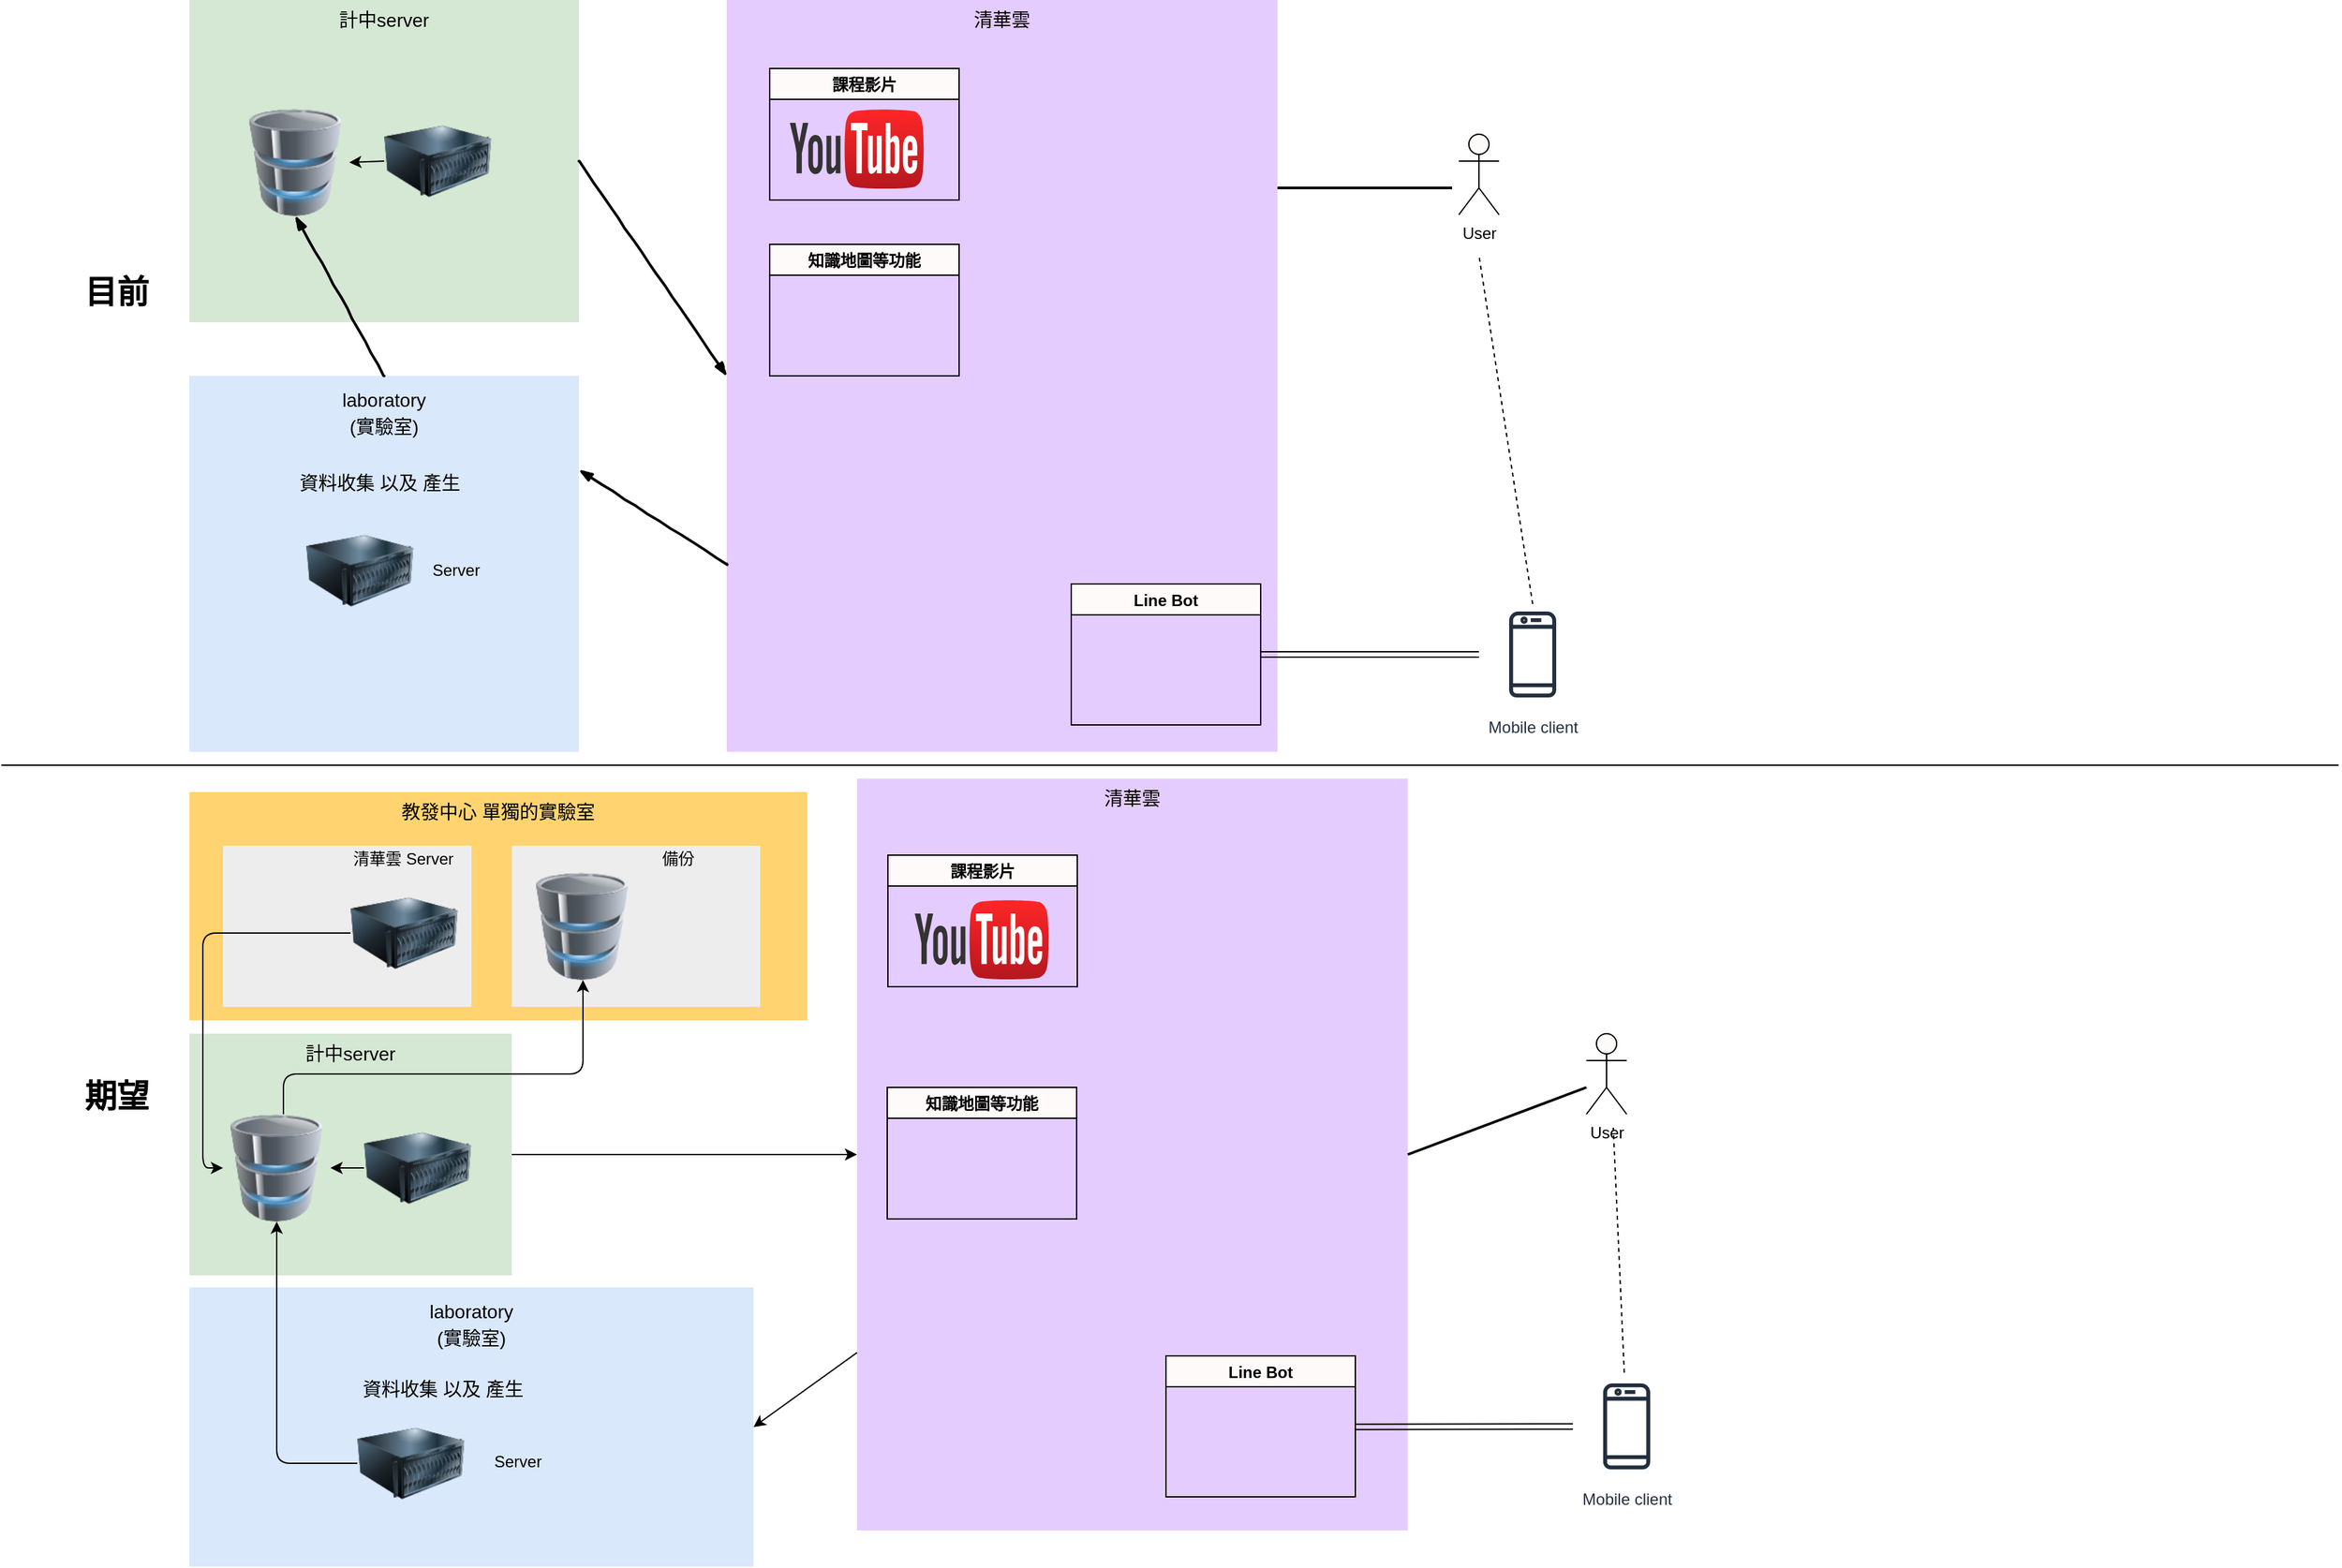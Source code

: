 <mxfile version="10.7.5" type="github"><diagram name="Page-1" id="e3a06f82-3646-2815-327d-82caf3d4e204"><mxGraphModel dx="1922" dy="-340" grid="1" gridSize="10" guides="1" tooltips="1" connect="1" arrows="1" fold="1" page="1" pageScale="1.5" pageWidth="1169" pageHeight="826" background="none" math="0" shadow="0"><root><mxCell id="0" style=";html=1;"/><mxCell id="1" style=";html=1;" parent="0"/><mxCell id="gbWKzAPe0D_GEWMT_fih-38" value="教發中心 單獨的實驗室" style="whiteSpace=wrap;html=1;fillColor=#FFD470;gradientColor=none;fontSize=14;strokeColor=none;verticalAlign=top;" vertex="1" parent="1"><mxGeometry x="140" y="1880" width="460" height="170" as="geometry"/></mxCell><mxCell id="gbWKzAPe0D_GEWMT_fih-37" value="" style="whiteSpace=wrap;html=1;fillColor=#EDEDED;fontSize=14;strokeColor=none;verticalAlign=top;" vertex="1" parent="1"><mxGeometry x="165" y="1920" width="185" height="120" as="geometry"/></mxCell><mxCell id="6a7d8f32e03d9370-60" value="計中server&lt;br&gt;&lt;br&gt;" style="whiteSpace=wrap;html=1;fillColor=#d5e8d4;fontSize=14;strokeColor=none;verticalAlign=top;" parent="1" vertex="1"><mxGeometry x="140" y="1290" width="290" height="240" as="geometry"/></mxCell><mxCell id="6a7d8f32e03d9370-34" style="edgeStyle=none;rounded=0;html=1;startSize=10;endSize=10;jettySize=auto;orthogonalLoop=1;fontSize=14;endArrow=none;endFill=0;strokeWidth=2;entryX=1;entryY=0.25;entryDx=0;entryDy=0;" parent="1" target="gbWKzAPe0D_GEWMT_fih-3" edge="1"><mxGeometry relative="1" as="geometry"><mxPoint x="1080" y="1430" as="sourcePoint"/><mxPoint x="410" y="2020" as="targetPoint"/></mxGeometry></mxCell><mxCell id="gbWKzAPe0D_GEWMT_fih-3" value="清華雲" style="whiteSpace=wrap;html=1;fillColor=#E5CCFF;fontSize=14;strokeColor=none;verticalAlign=top;" vertex="1" parent="1"><mxGeometry x="540" y="1290" width="410" height="560" as="geometry"/></mxCell><mxCell id="gbWKzAPe0D_GEWMT_fih-4" value="" style="image;html=1;labelBackgroundColor=#ffffff;image=img/lib/clip_art/computers/Server_128x128.png;fillColor=#E5CCFF;" vertex="1" parent="1"><mxGeometry x="285" y="1370" width="80" height="80" as="geometry"/></mxCell><mxCell id="gbWKzAPe0D_GEWMT_fih-6" value="" style="dashed=0;outlineConnect=0;html=1;align=center;labelPosition=center;verticalLabelPosition=bottom;verticalAlign=top;shape=mxgraph.weblogos.youtube;fillColor=#FF2626;gradientColor=#B5171F" vertex="1" parent="1"><mxGeometry x="587" y="1371" width="100" height="60" as="geometry"/></mxCell><mxCell id="gbWKzAPe0D_GEWMT_fih-7" value="&lt;table&gt;&lt;tbody&gt;&lt;tr&gt;&lt;td&gt;&lt;div&gt;&lt;span&gt;&lt;span&gt;laboratory&lt;/span&gt;&lt;/span&gt;&lt;/div&gt;&lt;/td&gt;&lt;/tr&gt;&lt;/tbody&gt;&lt;/table&gt;(實驗室)" style="whiteSpace=wrap;html=1;fillColor=#dae8fc;fontSize=14;strokeColor=none;verticalAlign=top;" vertex="1" parent="1"><mxGeometry x="140" y="1570" width="290" height="280" as="geometry"/></mxCell><mxCell id="gbWKzAPe0D_GEWMT_fih-9" value="Mobile client" style="outlineConnect=0;fontColor=#232F3E;gradientColor=none;strokeColor=#232F3E;fillColor=#ffffff;dashed=0;verticalLabelPosition=bottom;verticalAlign=top;align=center;html=1;fontSize=12;fontStyle=0;aspect=fixed;shape=mxgraph.aws4.resourceIcon;resIcon=mxgraph.aws4.mobile_client;" vertex="1" parent="1"><mxGeometry x="1100" y="1737.5" width="80" height="80" as="geometry"/></mxCell><mxCell id="gbWKzAPe0D_GEWMT_fih-12" value="Line Bot" style="swimlane;fillColor=#FFFAFA;" vertex="1" parent="1"><mxGeometry x="796.5" y="1725" width="141" height="105" as="geometry"/></mxCell><mxCell id="gbWKzAPe0D_GEWMT_fih-13" value="" style="image;html=1;labelBackgroundColor=#ffffff;image=img/lib/clip_art/computers/Server_128x128.png;fillColor=#E5CCFF;" vertex="1" parent="1"><mxGeometry x="227" y="1675" width="80" height="80" as="geometry"/></mxCell><mxCell id="gbWKzAPe0D_GEWMT_fih-14" value="Server" style="text;html=1;resizable=0;points=[];autosize=1;align=left;verticalAlign=top;spacingTop=-4;" vertex="1" parent="1"><mxGeometry x="319" y="1705" width="50" height="20" as="geometry"/></mxCell><mxCell id="gbWKzAPe0D_GEWMT_fih-15" value="&lt;font style=&quot;font-size: 14px&quot;&gt;資料收集 以及 產生&lt;/font&gt;" style="text;html=1;" vertex="1" parent="1"><mxGeometry x="220" y="1635" width="130" height="30" as="geometry"/></mxCell><mxCell id="gbWKzAPe0D_GEWMT_fih-16" value="知識地圖等功能" style="swimlane;fillColor=#FFFAFA;" vertex="1" parent="1"><mxGeometry x="572" y="1472" width="141" height="98" as="geometry"/></mxCell><mxCell id="gbWKzAPe0D_GEWMT_fih-17" value="" style="rounded=0;comic=1;strokeWidth=2;endArrow=blockThin;html=1;fontFamily=Comic Sans MS;fontStyle=1;exitX=0;exitY=0.75;exitDx=0;exitDy=0;entryX=1;entryY=0.25;entryDx=0;entryDy=0;" edge="1" parent="1" source="gbWKzAPe0D_GEWMT_fih-3" target="gbWKzAPe0D_GEWMT_fih-7"><mxGeometry width="50" height="50" relative="1" as="geometry"><mxPoint x="871" y="1800" as="sourcePoint"/><mxPoint x="966" y="1828.148" as="targetPoint"/></mxGeometry></mxCell><mxCell id="gbWKzAPe0D_GEWMT_fih-18" value="" style="rounded=0;comic=1;strokeWidth=2;endArrow=blockThin;html=1;fontFamily=Comic Sans MS;fontStyle=1;exitX=0.5;exitY=0;exitDx=0;exitDy=0;entryX=0.5;entryY=1;entryDx=0;entryDy=0;" edge="1" parent="1" source="gbWKzAPe0D_GEWMT_fih-7" target="gbWKzAPe0D_GEWMT_fih-47"><mxGeometry width="50" height="50" relative="1" as="geometry"><mxPoint x="871" y="1800" as="sourcePoint"/><mxPoint x="370" y="1450" as="targetPoint"/></mxGeometry></mxCell><mxCell id="gbWKzAPe0D_GEWMT_fih-22" value="" style="shape=link;html=1;exitX=1;exitY=0.5;exitDx=0;exitDy=0;" edge="1" parent="1" source="gbWKzAPe0D_GEWMT_fih-12" target="gbWKzAPe0D_GEWMT_fih-9"><mxGeometry width="50" height="50" relative="1" as="geometry"><mxPoint x="140" y="1920" as="sourcePoint"/><mxPoint x="190" y="1870" as="targetPoint"/></mxGeometry></mxCell><mxCell id="gbWKzAPe0D_GEWMT_fih-23" value="課程影片" style="swimlane;fillColor=#FFFAFA;" vertex="1" parent="1"><mxGeometry x="572" y="1341" width="141" height="98" as="geometry"/></mxCell><mxCell id="gbWKzAPe0D_GEWMT_fih-24" value="User" style="shape=umlActor;verticalLabelPosition=bottom;labelBackgroundColor=#ffffff;verticalAlign=top;html=1;outlineConnect=0;fillColor=#FFFAFA;" vertex="1" parent="1"><mxGeometry x="1085" y="1390" width="30" height="60" as="geometry"/></mxCell><mxCell id="gbWKzAPe0D_GEWMT_fih-29" value="" style="endArrow=none;dashed=1;html=1;exitX=0.5;exitY=0.031;exitDx=0;exitDy=0;exitPerimeter=0;" edge="1" parent="1" source="gbWKzAPe0D_GEWMT_fih-9"><mxGeometry width="50" height="50" relative="1" as="geometry"><mxPoint x="140" y="1920" as="sourcePoint"/><mxPoint x="1100" y="1480" as="targetPoint"/></mxGeometry></mxCell><mxCell id="gbWKzAPe0D_GEWMT_fih-33" value="" style="image;html=1;labelBackgroundColor=#ffffff;image=img/lib/clip_art/computers/Server_128x128.png;fillColor=#E5CCFF;" vertex="1" parent="1"><mxGeometry x="260" y="1945" width="80" height="80" as="geometry"/></mxCell><mxCell id="gbWKzAPe0D_GEWMT_fih-35" value="清華雲 Server" style="text;html=1;resizable=0;points=[];autosize=1;align=left;verticalAlign=top;spacingTop=-4;" vertex="1" parent="1"><mxGeometry x="260" y="1920" width="90" height="20" as="geometry"/></mxCell><mxCell id="gbWKzAPe0D_GEWMT_fih-43" value="" style="rounded=0;comic=1;strokeWidth=2;endArrow=blockThin;html=1;fontFamily=Comic Sans MS;fontStyle=1;entryX=0;entryY=0.5;entryDx=0;entryDy=0;exitX=1;exitY=0.5;exitDx=0;exitDy=0;" edge="1" parent="1" source="6a7d8f32e03d9370-60" target="gbWKzAPe0D_GEWMT_fih-3"><mxGeometry width="50" height="50" relative="1" as="geometry"><mxPoint x="440" y="1410" as="sourcePoint"/><mxPoint x="295" y="1540" as="targetPoint"/></mxGeometry></mxCell><mxCell id="gbWKzAPe0D_GEWMT_fih-47" value="" style="image;html=1;labelBackgroundColor=#ffffff;image=img/lib/clip_art/computers/Database_128x128.png;fillColor=#FFFAFA;" vertex="1" parent="1"><mxGeometry x="179" y="1371" width="80" height="80" as="geometry"/></mxCell><mxCell id="gbWKzAPe0D_GEWMT_fih-49" value="" style="endArrow=none;html=1;" edge="1" parent="1"><mxGeometry width="50" height="50" relative="1" as="geometry"><mxPoint y="1860" as="sourcePoint"/><mxPoint x="1740" y="1860" as="targetPoint"/></mxGeometry></mxCell><mxCell id="gbWKzAPe0D_GEWMT_fih-50" value="" style="whiteSpace=wrap;html=1;fillColor=#EDEDED;fontSize=14;strokeColor=none;verticalAlign=top;" vertex="1" parent="1"><mxGeometry x="380" y="1920" width="185" height="120" as="geometry"/></mxCell><mxCell id="gbWKzAPe0D_GEWMT_fih-52" value="" style="image;html=1;labelBackgroundColor=#ffffff;image=img/lib/clip_art/computers/Database_128x128.png;fillColor=#FFFAFA;" vertex="1" parent="1"><mxGeometry x="392.5" y="1940" width="80" height="80" as="geometry"/></mxCell><mxCell id="gbWKzAPe0D_GEWMT_fih-53" value="備份" style="text;html=1;resizable=0;points=[];autosize=1;align=left;verticalAlign=top;spacingTop=-4;" vertex="1" parent="1"><mxGeometry x="490" y="1920" width="40" height="20" as="geometry"/></mxCell><mxCell id="gbWKzAPe0D_GEWMT_fih-56" value="計中server&lt;br&gt;&lt;br&gt;" style="whiteSpace=wrap;html=1;fillColor=#d5e8d4;fontSize=14;strokeColor=none;verticalAlign=top;" vertex="1" parent="1"><mxGeometry x="140" y="2060" width="240" height="180" as="geometry"/></mxCell><mxCell id="gbWKzAPe0D_GEWMT_fih-57" value="" style="image;html=1;labelBackgroundColor=#ffffff;image=img/lib/clip_art/computers/Server_128x128.png;fillColor=#E5CCFF;" vertex="1" parent="1"><mxGeometry x="270" y="2120" width="80" height="80" as="geometry"/></mxCell><mxCell id="gbWKzAPe0D_GEWMT_fih-59" value="" style="image;html=1;labelBackgroundColor=#ffffff;image=img/lib/clip_art/computers/Database_128x128.png;fillColor=#FFFAFA;" vertex="1" parent="1"><mxGeometry x="165" y="2120" width="80" height="80" as="geometry"/></mxCell><mxCell id="gbWKzAPe0D_GEWMT_fih-61" value="" style="edgeStyle=segmentEdgeStyle;endArrow=classic;html=1;" edge="1" parent="1" target="gbWKzAPe0D_GEWMT_fih-52"><mxGeometry width="50" height="50" relative="1" as="geometry"><mxPoint x="210" y="2120" as="sourcePoint"/><mxPoint x="60" y="2530" as="targetPoint"/><Array as="points"><mxPoint x="210" y="2090"/><mxPoint x="433" y="2090"/></Array></mxGeometry></mxCell><mxCell id="gbWKzAPe0D_GEWMT_fih-62" value="" style="endArrow=classic;html=1;exitX=0;exitY=0.5;exitDx=0;exitDy=0;entryX=1;entryY=0.5;entryDx=0;entryDy=0;" edge="1" parent="1" source="gbWKzAPe0D_GEWMT_fih-57" target="gbWKzAPe0D_GEWMT_fih-59"><mxGeometry width="50" height="50" relative="1" as="geometry"><mxPoint x="10" y="2460" as="sourcePoint"/><mxPoint x="60" y="2410" as="targetPoint"/></mxGeometry></mxCell><mxCell id="gbWKzAPe0D_GEWMT_fih-64" value="" style="edgeStyle=segmentEdgeStyle;endArrow=classic;html=1;exitX=0;exitY=0.5;exitDx=0;exitDy=0;entryX=0;entryY=0.5;entryDx=0;entryDy=0;" edge="1" parent="1" source="gbWKzAPe0D_GEWMT_fih-33" target="gbWKzAPe0D_GEWMT_fih-59"><mxGeometry width="50" height="50" relative="1" as="geometry"><mxPoint x="220" y="2240" as="sourcePoint"/><mxPoint x="443" y="2240" as="targetPoint"/><Array as="points"><mxPoint x="150" y="1985"/><mxPoint x="150" y="2160"/></Array></mxGeometry></mxCell><mxCell id="gbWKzAPe0D_GEWMT_fih-65" value="" style="endArrow=classic;html=1;exitX=0;exitY=0.5;exitDx=0;exitDy=0;entryX=1;entryY=0.5;entryDx=0;entryDy=0;" edge="1" parent="1" source="gbWKzAPe0D_GEWMT_fih-4" target="gbWKzAPe0D_GEWMT_fih-47"><mxGeometry width="50" height="50" relative="1" as="geometry"><mxPoint x="10" y="2400" as="sourcePoint"/><mxPoint x="60" y="2350" as="targetPoint"/></mxGeometry></mxCell><mxCell id="gbWKzAPe0D_GEWMT_fih-67" value="&lt;font style=&quot;font-size: 24px&quot;&gt;&lt;b&gt;目前&lt;br&gt;&lt;/b&gt;&lt;/font&gt;&lt;br&gt;" style="text;html=1;resizable=0;points=[];autosize=1;align=left;verticalAlign=top;spacingTop=-4;" vertex="1" parent="1"><mxGeometry x="60" y="1491" width="60" height="30" as="geometry"/></mxCell><mxCell id="gbWKzAPe0D_GEWMT_fih-68" value="&lt;font style=&quot;font-size: 24px&quot;&gt;&lt;b&gt;期望&lt;/b&gt;&lt;/font&gt;" style="text;html=1;resizable=0;points=[];autosize=1;align=left;verticalAlign=top;spacingTop=-4;" vertex="1" parent="1"><mxGeometry x="60" y="2090" width="60" height="20" as="geometry"/></mxCell><mxCell id="gbWKzAPe0D_GEWMT_fih-70" value="清華雲" style="whiteSpace=wrap;html=1;fillColor=#E5CCFF;fontSize=14;strokeColor=none;verticalAlign=top;" vertex="1" parent="1"><mxGeometry x="637" y="1870" width="410" height="560" as="geometry"/></mxCell><mxCell id="gbWKzAPe0D_GEWMT_fih-72" value="課程影片" style="swimlane;fillColor=#FFFAFA;" vertex="1" parent="1"><mxGeometry x="660" y="1927" width="141" height="98" as="geometry"/></mxCell><mxCell id="gbWKzAPe0D_GEWMT_fih-73" value="" style="dashed=0;outlineConnect=0;html=1;align=center;labelPosition=center;verticalLabelPosition=bottom;verticalAlign=top;shape=mxgraph.weblogos.youtube;fillColor=#FF2626;gradientColor=#B5171F" vertex="1" parent="1"><mxGeometry x="680" y="1960" width="100" height="60" as="geometry"/></mxCell><mxCell id="gbWKzAPe0D_GEWMT_fih-74" value="知識地圖等功能" style="swimlane;fillColor=#FFFAFA;" vertex="1" parent="1"><mxGeometry x="659.5" y="2100" width="141" height="98" as="geometry"/></mxCell><mxCell id="gbWKzAPe0D_GEWMT_fih-75" value="Line Bot" style="swimlane;fillColor=#FFFAFA;" vertex="1" parent="1"><mxGeometry x="867" y="2300" width="141" height="105" as="geometry"/></mxCell><mxCell id="gbWKzAPe0D_GEWMT_fih-76" value="Mobile client" style="outlineConnect=0;fontColor=#232F3E;gradientColor=none;strokeColor=#232F3E;fillColor=#ffffff;dashed=0;verticalLabelPosition=bottom;verticalAlign=top;align=center;html=1;fontSize=12;fontStyle=0;aspect=fixed;shape=mxgraph.aws4.resourceIcon;resIcon=mxgraph.aws4.mobile_client;" vertex="1" parent="1"><mxGeometry x="1170" y="2312.5" width="80" height="80" as="geometry"/></mxCell><mxCell id="gbWKzAPe0D_GEWMT_fih-77" value="" style="shape=link;html=1;exitX=1;exitY=0.5;exitDx=0;exitDy=0;" edge="1" parent="1"><mxGeometry width="50" height="50" relative="1" as="geometry"><mxPoint x="1007.765" y="2352.882" as="sourcePoint"/><mxPoint x="1170" y="2352.576" as="targetPoint"/></mxGeometry></mxCell><mxCell id="gbWKzAPe0D_GEWMT_fih-78" value="User" style="shape=umlActor;verticalLabelPosition=bottom;labelBackgroundColor=#ffffff;verticalAlign=top;html=1;outlineConnect=0;fillColor=#FFFAFA;" vertex="1" parent="1"><mxGeometry x="1180" y="2060" width="30" height="60" as="geometry"/></mxCell><mxCell id="gbWKzAPe0D_GEWMT_fih-79" style="edgeStyle=none;rounded=0;html=1;startSize=10;endSize=10;jettySize=auto;orthogonalLoop=1;fontSize=14;endArrow=none;endFill=0;strokeWidth=2;entryX=1;entryY=0.5;entryDx=0;entryDy=0;" edge="1" parent="1" target="gbWKzAPe0D_GEWMT_fih-70"><mxGeometry relative="1" as="geometry"><mxPoint x="1180" y="2100" as="sourcePoint"/><mxPoint x="959.529" y="1439.647" as="targetPoint"/></mxGeometry></mxCell><mxCell id="gbWKzAPe0D_GEWMT_fih-80" value="" style="endArrow=none;dashed=1;html=1;" edge="1" parent="1" source="gbWKzAPe0D_GEWMT_fih-76"><mxGeometry width="50" height="50" relative="1" as="geometry"><mxPoint x="1150.118" y="1750.235" as="sourcePoint"/><mxPoint x="1200" y="2130" as="targetPoint"/></mxGeometry></mxCell><mxCell id="gbWKzAPe0D_GEWMT_fih-82" value="&lt;table&gt;&lt;tbody&gt;&lt;tr&gt;&lt;td&gt;&lt;div&gt;&lt;span&gt;&lt;span&gt;laboratory&lt;/span&gt;&lt;/span&gt;&lt;/div&gt;&lt;/td&gt;&lt;/tr&gt;&lt;/tbody&gt;&lt;/table&gt;(實驗室)" style="whiteSpace=wrap;html=1;fillColor=#dae8fc;fontSize=14;strokeColor=none;verticalAlign=top;" vertex="1" parent="1"><mxGeometry x="140" y="2249" width="420" height="208" as="geometry"/></mxCell><mxCell id="gbWKzAPe0D_GEWMT_fih-88" value="" style="image;html=1;labelBackgroundColor=#ffffff;image=img/lib/clip_art/computers/Server_128x128.png;fillColor=#E5CCFF;" vertex="1" parent="1"><mxGeometry x="265" y="2340" width="80" height="80" as="geometry"/></mxCell><mxCell id="gbWKzAPe0D_GEWMT_fih-89" value="&lt;font style=&quot;font-size: 14px&quot;&gt;資料收集 以及 產生&lt;/font&gt;" style="text;html=1;" vertex="1" parent="1"><mxGeometry x="267" y="2310" width="130" height="30" as="geometry"/></mxCell><mxCell id="gbWKzAPe0D_GEWMT_fih-90" value="Server" style="text;html=1;" vertex="1" parent="1"><mxGeometry x="365" y="2365" width="60" height="30" as="geometry"/></mxCell><mxCell id="gbWKzAPe0D_GEWMT_fih-91" value="" style="endArrow=classic;html=1;exitX=0;exitY=0.5;exitDx=0;exitDy=0;entryX=0.5;entryY=1;entryDx=0;entryDy=0;" edge="1" parent="1" source="gbWKzAPe0D_GEWMT_fih-88" target="gbWKzAPe0D_GEWMT_fih-59"><mxGeometry width="50" height="50" relative="1" as="geometry"><mxPoint x="10" y="2530" as="sourcePoint"/><mxPoint x="60" y="2480" as="targetPoint"/><Array as="points"><mxPoint x="205" y="2380"/></Array></mxGeometry></mxCell><mxCell id="gbWKzAPe0D_GEWMT_fih-92" value="" style="endArrow=classic;html=1;entryX=1;entryY=0.5;entryDx=0;entryDy=0;" edge="1" parent="1" source="gbWKzAPe0D_GEWMT_fih-70" target="gbWKzAPe0D_GEWMT_fih-82"><mxGeometry width="50" height="50" relative="1" as="geometry"><mxPoint x="10" y="2530" as="sourcePoint"/><mxPoint x="60" y="2480" as="targetPoint"/></mxGeometry></mxCell><mxCell id="gbWKzAPe0D_GEWMT_fih-93" value="" style="endArrow=classic;html=1;exitX=1;exitY=0.5;exitDx=0;exitDy=0;entryX=0;entryY=0.5;entryDx=0;entryDy=0;" edge="1" parent="1" source="gbWKzAPe0D_GEWMT_fih-56" target="gbWKzAPe0D_GEWMT_fih-70"><mxGeometry width="50" height="50" relative="1" as="geometry"><mxPoint x="10" y="2530" as="sourcePoint"/><mxPoint x="60" y="2480" as="targetPoint"/></mxGeometry></mxCell></root></mxGraphModel></diagram></mxfile>